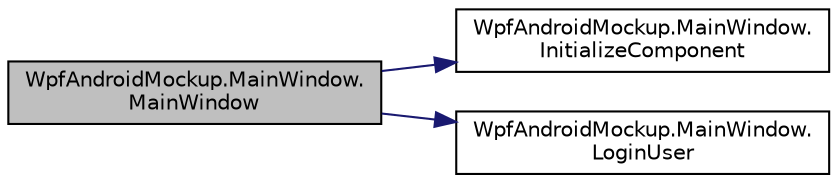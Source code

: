 digraph "WpfAndroidMockup.MainWindow.MainWindow"
{
 // INTERACTIVE_SVG=YES
  edge [fontname="Helvetica",fontsize="10",labelfontname="Helvetica",labelfontsize="10"];
  node [fontname="Helvetica",fontsize="10",shape=record];
  rankdir="LR";
  Node0 [label="WpfAndroidMockup.MainWindow.\lMainWindow",height=0.2,width=0.4,color="black", fillcolor="grey75", style="filled", fontcolor="black"];
  Node0 -> Node1 [color="midnightblue",fontsize="10",style="solid",fontname="Helvetica"];
  Node1 [label="WpfAndroidMockup.MainWindow.\lInitializeComponent",height=0.2,width=0.4,color="black", fillcolor="white", style="filled",URL="$class_wpf_android_mockup_1_1_main_window.html#ab972d09dd72043b8819b4a7005925ebe",tooltip="InitializeComponent "];
  Node0 -> Node2 [color="midnightblue",fontsize="10",style="solid",fontname="Helvetica"];
  Node2 [label="WpfAndroidMockup.MainWindow.\lLoginUser",height=0.2,width=0.4,color="black", fillcolor="white", style="filled",URL="$class_wpf_android_mockup_1_1_main_window.html#a64bda65390e52aefcf00ad046b311a98",tooltip="Metoda odpowiedzialna za zalogowanie przykładowego turysty i przodownika do systemu ..."];
}
